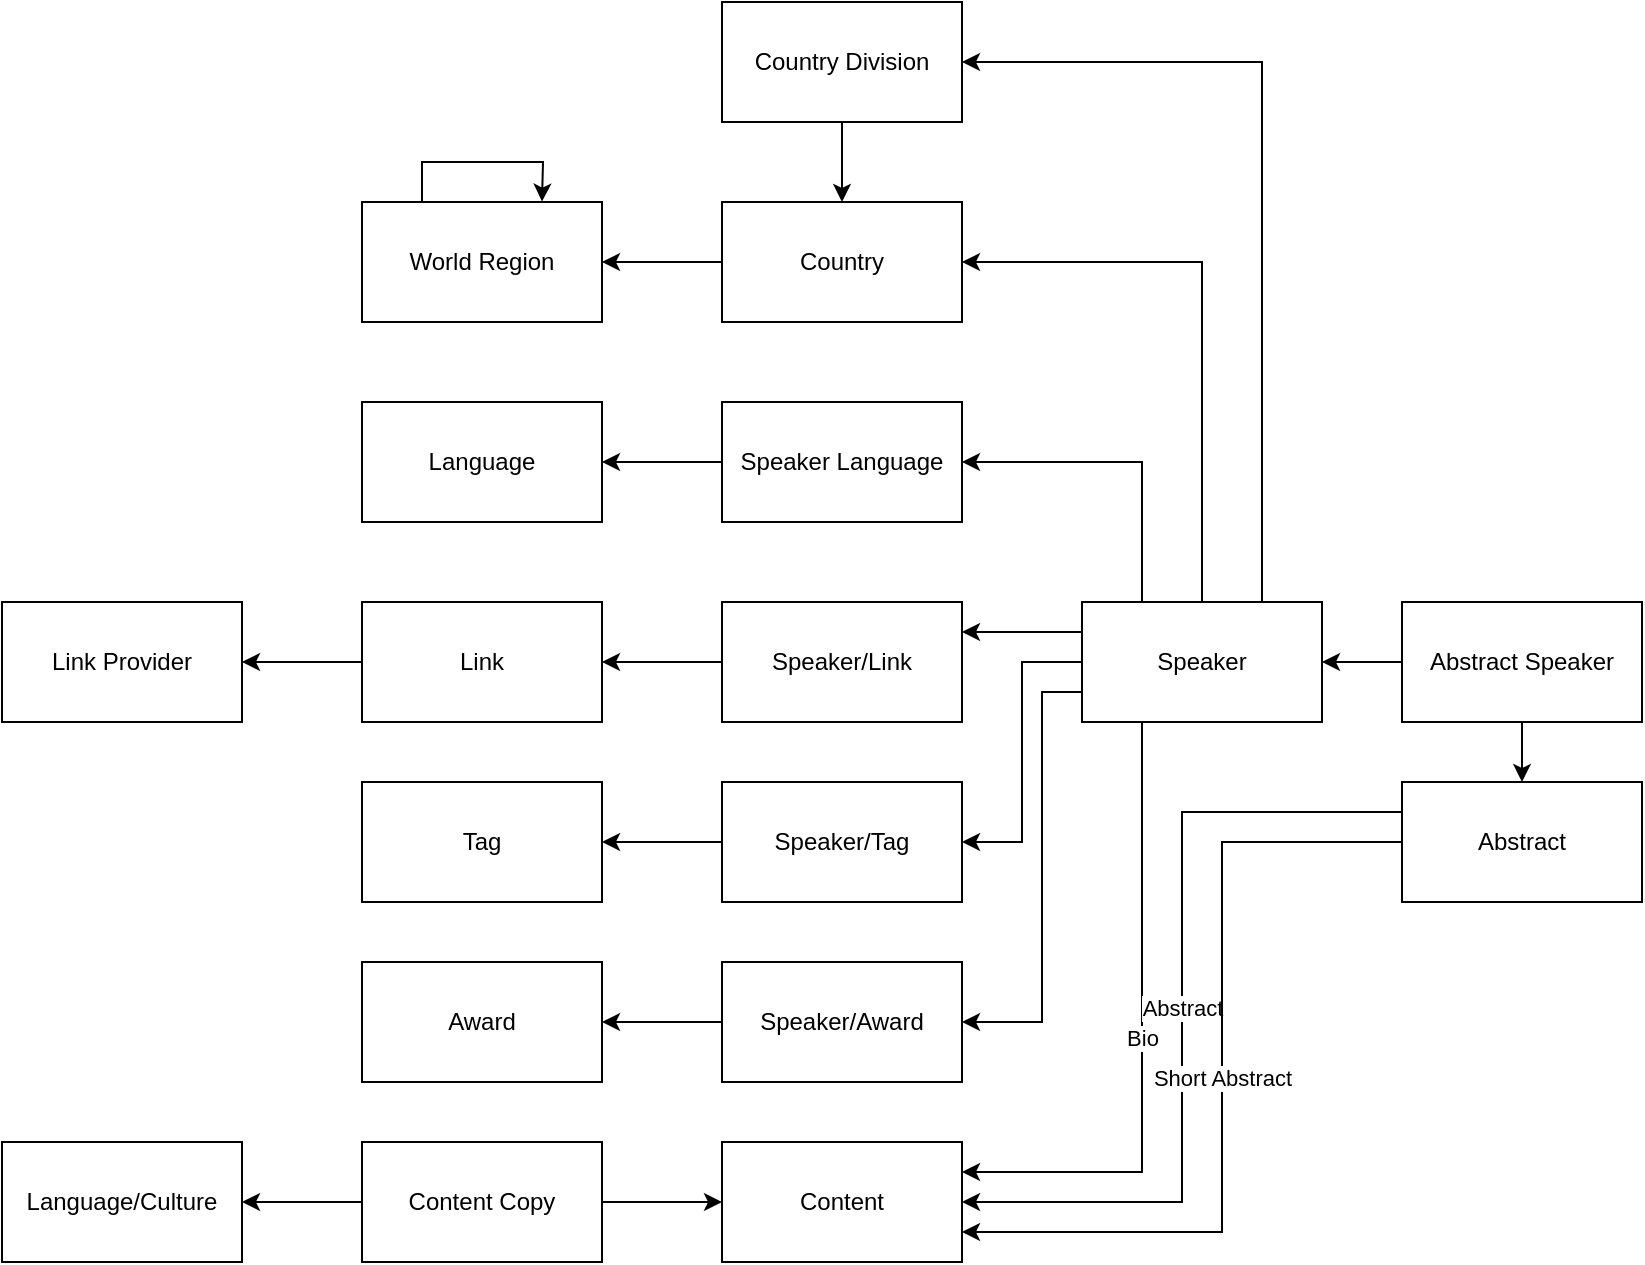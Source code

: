 <mxfile version="15.7.0" type="github">
  <diagram id="nOqIaK_1nzCKAd382Ly7" name="Page-1">
    <mxGraphModel dx="2488" dy="1610" grid="1" gridSize="10" guides="1" tooltips="1" connect="1" arrows="1" fold="1" page="1" pageScale="1" pageWidth="1100" pageHeight="850" math="0" shadow="0">
      <root>
        <mxCell id="0" />
        <mxCell id="1" parent="0" />
        <mxCell id="yRy23KzbeU9Es9rmfsGQ-5" value="" style="edgeStyle=orthogonalEdgeStyle;rounded=0;orthogonalLoop=1;jettySize=auto;html=1;exitX=0;exitY=0.25;exitDx=0;exitDy=0;entryX=1;entryY=0.25;entryDx=0;entryDy=0;" edge="1" parent="1" source="yRy23KzbeU9Es9rmfsGQ-1" target="yRy23KzbeU9Es9rmfsGQ-2">
          <mxGeometry relative="1" as="geometry" />
        </mxCell>
        <mxCell id="yRy23KzbeU9Es9rmfsGQ-10" style="edgeStyle=orthogonalEdgeStyle;rounded=0;orthogonalLoop=1;jettySize=auto;html=1;exitX=0;exitY=0.5;exitDx=0;exitDy=0;entryX=1;entryY=0.5;entryDx=0;entryDy=0;" edge="1" parent="1" source="yRy23KzbeU9Es9rmfsGQ-1" target="yRy23KzbeU9Es9rmfsGQ-8">
          <mxGeometry relative="1" as="geometry" />
        </mxCell>
        <mxCell id="yRy23KzbeU9Es9rmfsGQ-14" style="edgeStyle=orthogonalEdgeStyle;rounded=0;orthogonalLoop=1;jettySize=auto;html=1;exitX=0;exitY=0.75;exitDx=0;exitDy=0;entryX=1;entryY=0.5;entryDx=0;entryDy=0;" edge="1" parent="1" source="yRy23KzbeU9Es9rmfsGQ-1" target="yRy23KzbeU9Es9rmfsGQ-12">
          <mxGeometry relative="1" as="geometry">
            <Array as="points">
              <mxPoint x="470" y="225" />
              <mxPoint x="470" y="390" />
            </Array>
          </mxGeometry>
        </mxCell>
        <mxCell id="yRy23KzbeU9Es9rmfsGQ-19" style="edgeStyle=orthogonalEdgeStyle;rounded=0;orthogonalLoop=1;jettySize=auto;html=1;exitX=0.25;exitY=0;exitDx=0;exitDy=0;entryX=1;entryY=0.5;entryDx=0;entryDy=0;" edge="1" parent="1" source="yRy23KzbeU9Es9rmfsGQ-1" target="yRy23KzbeU9Es9rmfsGQ-16">
          <mxGeometry relative="1" as="geometry" />
        </mxCell>
        <mxCell id="yRy23KzbeU9Es9rmfsGQ-23" style="edgeStyle=orthogonalEdgeStyle;rounded=0;orthogonalLoop=1;jettySize=auto;html=1;exitX=0.5;exitY=0;exitDx=0;exitDy=0;entryX=1;entryY=0.5;entryDx=0;entryDy=0;" edge="1" parent="1" source="yRy23KzbeU9Es9rmfsGQ-1" target="yRy23KzbeU9Es9rmfsGQ-20">
          <mxGeometry relative="1" as="geometry" />
        </mxCell>
        <mxCell id="yRy23KzbeU9Es9rmfsGQ-25" style="edgeStyle=orthogonalEdgeStyle;rounded=0;orthogonalLoop=1;jettySize=auto;html=1;exitX=0.75;exitY=0;exitDx=0;exitDy=0;entryX=1;entryY=0.5;entryDx=0;entryDy=0;" edge="1" parent="1" source="yRy23KzbeU9Es9rmfsGQ-1" target="yRy23KzbeU9Es9rmfsGQ-21">
          <mxGeometry relative="1" as="geometry" />
        </mxCell>
        <mxCell id="yRy23KzbeU9Es9rmfsGQ-35" value="Bio" style="edgeStyle=orthogonalEdgeStyle;rounded=0;orthogonalLoop=1;jettySize=auto;html=1;exitX=0.25;exitY=1;exitDx=0;exitDy=0;entryX=1;entryY=0.25;entryDx=0;entryDy=0;" edge="1" parent="1" source="yRy23KzbeU9Es9rmfsGQ-1" target="yRy23KzbeU9Es9rmfsGQ-29">
          <mxGeometry relative="1" as="geometry" />
        </mxCell>
        <mxCell id="yRy23KzbeU9Es9rmfsGQ-1" value="Speaker" style="rounded=0;whiteSpace=wrap;html=1;" vertex="1" parent="1">
          <mxGeometry x="490" y="180" width="120" height="60" as="geometry" />
        </mxCell>
        <mxCell id="yRy23KzbeU9Es9rmfsGQ-6" value="" style="edgeStyle=orthogonalEdgeStyle;rounded=0;orthogonalLoop=1;jettySize=auto;html=1;" edge="1" parent="1" source="yRy23KzbeU9Es9rmfsGQ-2" target="yRy23KzbeU9Es9rmfsGQ-3">
          <mxGeometry relative="1" as="geometry" />
        </mxCell>
        <mxCell id="yRy23KzbeU9Es9rmfsGQ-2" value="Speaker/Link" style="rounded=0;whiteSpace=wrap;html=1;" vertex="1" parent="1">
          <mxGeometry x="310" y="180" width="120" height="60" as="geometry" />
        </mxCell>
        <mxCell id="yRy23KzbeU9Es9rmfsGQ-7" value="" style="edgeStyle=orthogonalEdgeStyle;rounded=0;orthogonalLoop=1;jettySize=auto;html=1;" edge="1" parent="1" source="yRy23KzbeU9Es9rmfsGQ-3" target="yRy23KzbeU9Es9rmfsGQ-4">
          <mxGeometry relative="1" as="geometry" />
        </mxCell>
        <mxCell id="yRy23KzbeU9Es9rmfsGQ-3" value="Link" style="rounded=0;whiteSpace=wrap;html=1;" vertex="1" parent="1">
          <mxGeometry x="130" y="180" width="120" height="60" as="geometry" />
        </mxCell>
        <mxCell id="yRy23KzbeU9Es9rmfsGQ-4" value="Link Provider" style="rounded=0;whiteSpace=wrap;html=1;" vertex="1" parent="1">
          <mxGeometry x="-50" y="180" width="120" height="60" as="geometry" />
        </mxCell>
        <mxCell id="yRy23KzbeU9Es9rmfsGQ-11" value="" style="edgeStyle=orthogonalEdgeStyle;rounded=0;orthogonalLoop=1;jettySize=auto;html=1;" edge="1" parent="1" source="yRy23KzbeU9Es9rmfsGQ-8" target="yRy23KzbeU9Es9rmfsGQ-9">
          <mxGeometry relative="1" as="geometry" />
        </mxCell>
        <mxCell id="yRy23KzbeU9Es9rmfsGQ-8" value="Speaker/Tag" style="rounded=0;whiteSpace=wrap;html=1;" vertex="1" parent="1">
          <mxGeometry x="310" y="270" width="120" height="60" as="geometry" />
        </mxCell>
        <mxCell id="yRy23KzbeU9Es9rmfsGQ-9" value="Tag" style="rounded=0;whiteSpace=wrap;html=1;" vertex="1" parent="1">
          <mxGeometry x="130" y="270" width="120" height="60" as="geometry" />
        </mxCell>
        <mxCell id="yRy23KzbeU9Es9rmfsGQ-15" value="" style="edgeStyle=orthogonalEdgeStyle;rounded=0;orthogonalLoop=1;jettySize=auto;html=1;" edge="1" parent="1" source="yRy23KzbeU9Es9rmfsGQ-12" target="yRy23KzbeU9Es9rmfsGQ-13">
          <mxGeometry relative="1" as="geometry" />
        </mxCell>
        <mxCell id="yRy23KzbeU9Es9rmfsGQ-12" value="Speaker/Award" style="rounded=0;whiteSpace=wrap;html=1;" vertex="1" parent="1">
          <mxGeometry x="310" y="360" width="120" height="60" as="geometry" />
        </mxCell>
        <mxCell id="yRy23KzbeU9Es9rmfsGQ-13" value="Award" style="rounded=0;whiteSpace=wrap;html=1;" vertex="1" parent="1">
          <mxGeometry x="130" y="360" width="120" height="60" as="geometry" />
        </mxCell>
        <mxCell id="yRy23KzbeU9Es9rmfsGQ-18" value="" style="edgeStyle=orthogonalEdgeStyle;rounded=0;orthogonalLoop=1;jettySize=auto;html=1;" edge="1" parent="1" source="yRy23KzbeU9Es9rmfsGQ-16" target="yRy23KzbeU9Es9rmfsGQ-17">
          <mxGeometry relative="1" as="geometry" />
        </mxCell>
        <mxCell id="yRy23KzbeU9Es9rmfsGQ-16" value="Speaker Language" style="rounded=0;whiteSpace=wrap;html=1;" vertex="1" parent="1">
          <mxGeometry x="310" y="80" width="120" height="60" as="geometry" />
        </mxCell>
        <mxCell id="yRy23KzbeU9Es9rmfsGQ-17" value="Language" style="rounded=0;whiteSpace=wrap;html=1;" vertex="1" parent="1">
          <mxGeometry x="130" y="80" width="120" height="60" as="geometry" />
        </mxCell>
        <mxCell id="yRy23KzbeU9Es9rmfsGQ-27" value="" style="edgeStyle=orthogonalEdgeStyle;rounded=0;orthogonalLoop=1;jettySize=auto;html=1;" edge="1" parent="1" source="yRy23KzbeU9Es9rmfsGQ-20" target="yRy23KzbeU9Es9rmfsGQ-22">
          <mxGeometry relative="1" as="geometry" />
        </mxCell>
        <mxCell id="yRy23KzbeU9Es9rmfsGQ-20" value="Country" style="rounded=0;whiteSpace=wrap;html=1;" vertex="1" parent="1">
          <mxGeometry x="310" y="-20" width="120" height="60" as="geometry" />
        </mxCell>
        <mxCell id="yRy23KzbeU9Es9rmfsGQ-26" value="" style="edgeStyle=orthogonalEdgeStyle;rounded=0;orthogonalLoop=1;jettySize=auto;html=1;" edge="1" parent="1" source="yRy23KzbeU9Es9rmfsGQ-21" target="yRy23KzbeU9Es9rmfsGQ-20">
          <mxGeometry relative="1" as="geometry" />
        </mxCell>
        <mxCell id="yRy23KzbeU9Es9rmfsGQ-21" value="Country Division" style="rounded=0;whiteSpace=wrap;html=1;" vertex="1" parent="1">
          <mxGeometry x="310" y="-120" width="120" height="60" as="geometry" />
        </mxCell>
        <mxCell id="yRy23KzbeU9Es9rmfsGQ-28" style="edgeStyle=orthogonalEdgeStyle;rounded=0;orthogonalLoop=1;jettySize=auto;html=1;exitX=0.25;exitY=0;exitDx=0;exitDy=0;" edge="1" parent="1" source="yRy23KzbeU9Es9rmfsGQ-22">
          <mxGeometry relative="1" as="geometry">
            <mxPoint x="220" y="-20.207" as="targetPoint" />
          </mxGeometry>
        </mxCell>
        <mxCell id="yRy23KzbeU9Es9rmfsGQ-22" value="World Region" style="rounded=0;whiteSpace=wrap;html=1;" vertex="1" parent="1">
          <mxGeometry x="130" y="-20" width="120" height="60" as="geometry" />
        </mxCell>
        <mxCell id="yRy23KzbeU9Es9rmfsGQ-29" value="Content" style="rounded=0;whiteSpace=wrap;html=1;" vertex="1" parent="1">
          <mxGeometry x="310" y="450" width="120" height="60" as="geometry" />
        </mxCell>
        <mxCell id="yRy23KzbeU9Es9rmfsGQ-33" value="" style="edgeStyle=orthogonalEdgeStyle;rounded=0;orthogonalLoop=1;jettySize=auto;html=1;" edge="1" parent="1" source="yRy23KzbeU9Es9rmfsGQ-30" target="yRy23KzbeU9Es9rmfsGQ-31">
          <mxGeometry relative="1" as="geometry" />
        </mxCell>
        <mxCell id="yRy23KzbeU9Es9rmfsGQ-34" value="" style="edgeStyle=orthogonalEdgeStyle;rounded=0;orthogonalLoop=1;jettySize=auto;html=1;" edge="1" parent="1" source="yRy23KzbeU9Es9rmfsGQ-30" target="yRy23KzbeU9Es9rmfsGQ-29">
          <mxGeometry relative="1" as="geometry" />
        </mxCell>
        <mxCell id="yRy23KzbeU9Es9rmfsGQ-30" value="Content Copy" style="rounded=0;whiteSpace=wrap;html=1;" vertex="1" parent="1">
          <mxGeometry x="130" y="450" width="120" height="60" as="geometry" />
        </mxCell>
        <mxCell id="yRy23KzbeU9Es9rmfsGQ-31" value="Language/Culture" style="rounded=0;whiteSpace=wrap;html=1;" vertex="1" parent="1">
          <mxGeometry x="-50" y="450" width="120" height="60" as="geometry" />
        </mxCell>
        <mxCell id="yRy23KzbeU9Es9rmfsGQ-40" value="Abstract" style="edgeStyle=orthogonalEdgeStyle;rounded=0;orthogonalLoop=1;jettySize=auto;html=1;exitX=0;exitY=0.25;exitDx=0;exitDy=0;entryX=1;entryY=0.5;entryDx=0;entryDy=0;" edge="1" parent="1" source="yRy23KzbeU9Es9rmfsGQ-36" target="yRy23KzbeU9Es9rmfsGQ-29">
          <mxGeometry relative="1" as="geometry" />
        </mxCell>
        <mxCell id="yRy23KzbeU9Es9rmfsGQ-41" value="Short Abstract" style="edgeStyle=orthogonalEdgeStyle;rounded=0;orthogonalLoop=1;jettySize=auto;html=1;exitX=0;exitY=0.5;exitDx=0;exitDy=0;entryX=1;entryY=0.75;entryDx=0;entryDy=0;" edge="1" parent="1" source="yRy23KzbeU9Es9rmfsGQ-36" target="yRy23KzbeU9Es9rmfsGQ-29">
          <mxGeometry relative="1" as="geometry">
            <Array as="points">
              <mxPoint x="560" y="300" />
              <mxPoint x="560" y="495" />
            </Array>
          </mxGeometry>
        </mxCell>
        <mxCell id="yRy23KzbeU9Es9rmfsGQ-36" value="Abstract" style="rounded=0;whiteSpace=wrap;html=1;" vertex="1" parent="1">
          <mxGeometry x="650" y="270" width="120" height="60" as="geometry" />
        </mxCell>
        <mxCell id="yRy23KzbeU9Es9rmfsGQ-38" value="" style="edgeStyle=orthogonalEdgeStyle;rounded=0;orthogonalLoop=1;jettySize=auto;html=1;" edge="1" parent="1" source="yRy23KzbeU9Es9rmfsGQ-37" target="yRy23KzbeU9Es9rmfsGQ-1">
          <mxGeometry relative="1" as="geometry" />
        </mxCell>
        <mxCell id="yRy23KzbeU9Es9rmfsGQ-39" value="" style="edgeStyle=orthogonalEdgeStyle;rounded=0;orthogonalLoop=1;jettySize=auto;html=1;" edge="1" parent="1" source="yRy23KzbeU9Es9rmfsGQ-37" target="yRy23KzbeU9Es9rmfsGQ-36">
          <mxGeometry relative="1" as="geometry" />
        </mxCell>
        <mxCell id="yRy23KzbeU9Es9rmfsGQ-37" value="Abstract Speaker" style="rounded=0;whiteSpace=wrap;html=1;" vertex="1" parent="1">
          <mxGeometry x="650" y="180" width="120" height="60" as="geometry" />
        </mxCell>
      </root>
    </mxGraphModel>
  </diagram>
</mxfile>
